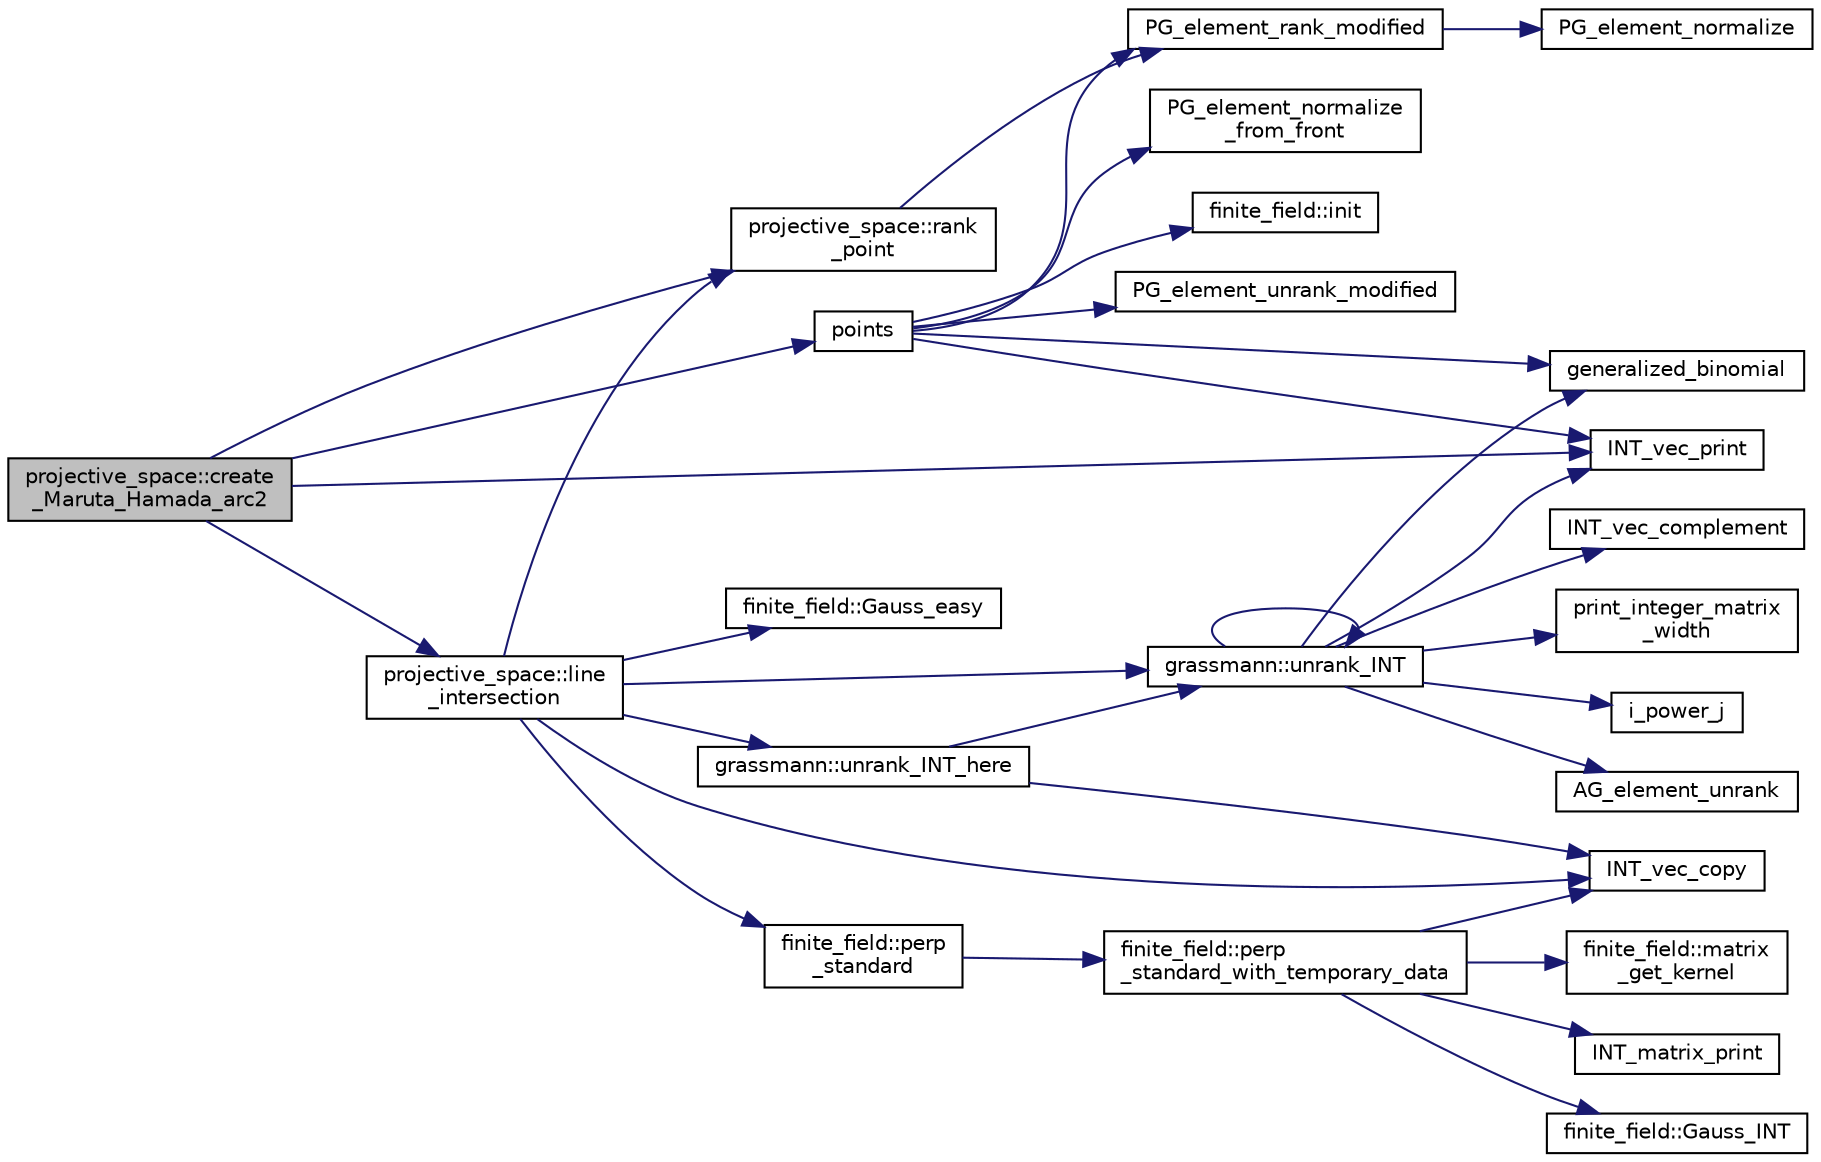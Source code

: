 digraph "projective_space::create_Maruta_Hamada_arc2"
{
  edge [fontname="Helvetica",fontsize="10",labelfontname="Helvetica",labelfontsize="10"];
  node [fontname="Helvetica",fontsize="10",shape=record];
  rankdir="LR";
  Node440 [label="projective_space::create\l_Maruta_Hamada_arc2",height=0.2,width=0.4,color="black", fillcolor="grey75", style="filled", fontcolor="black"];
  Node440 -> Node441 [color="midnightblue",fontsize="10",style="solid",fontname="Helvetica"];
  Node441 [label="points",height=0.2,width=0.4,color="black", fillcolor="white", style="filled",URL="$d7/d83/points_8_c.html#a8a498513b4415e1a4628a70fb6b26817"];
  Node441 -> Node442 [color="midnightblue",fontsize="10",style="solid",fontname="Helvetica"];
  Node442 [label="finite_field::init",height=0.2,width=0.4,color="black", fillcolor="white", style="filled",URL="$df/d5a/classfinite__field.html#a13e75e8165b27464935b50368ee8313c"];
  Node441 -> Node443 [color="midnightblue",fontsize="10",style="solid",fontname="Helvetica"];
  Node443 [label="generalized_binomial",height=0.2,width=0.4,color="black", fillcolor="white", style="filled",URL="$d2/d7c/combinatorics_8_c.html#a24762dc22e45175d18ec1ec1d2556ae8"];
  Node441 -> Node444 [color="midnightblue",fontsize="10",style="solid",fontname="Helvetica"];
  Node444 [label="PG_element_unrank_modified",height=0.2,width=0.4,color="black", fillcolor="white", style="filled",URL="$d4/d67/geometry_8h.html#a83ae9b605d496f6a90345303f6efae64"];
  Node441 -> Node445 [color="midnightblue",fontsize="10",style="solid",fontname="Helvetica"];
  Node445 [label="INT_vec_print",height=0.2,width=0.4,color="black", fillcolor="white", style="filled",URL="$df/dbf/sajeeb_8_c.html#a79a5901af0b47dd0d694109543c027fe"];
  Node441 -> Node446 [color="midnightblue",fontsize="10",style="solid",fontname="Helvetica"];
  Node446 [label="PG_element_normalize\l_from_front",height=0.2,width=0.4,color="black", fillcolor="white", style="filled",URL="$d4/d67/geometry_8h.html#af675caf5f9975573455c8d93cb56bf95"];
  Node441 -> Node447 [color="midnightblue",fontsize="10",style="solid",fontname="Helvetica"];
  Node447 [label="PG_element_rank_modified",height=0.2,width=0.4,color="black", fillcolor="white", style="filled",URL="$d4/d67/geometry_8h.html#a9cd1a8bf5b88a038e33862f6c2c3dd36"];
  Node447 -> Node448 [color="midnightblue",fontsize="10",style="solid",fontname="Helvetica"];
  Node448 [label="PG_element_normalize",height=0.2,width=0.4,color="black", fillcolor="white", style="filled",URL="$df/de4/projective_8_c.html#a5a4c3c1158bad6bab0d786c616bd0996"];
  Node440 -> Node449 [color="midnightblue",fontsize="10",style="solid",fontname="Helvetica"];
  Node449 [label="projective_space::rank\l_point",height=0.2,width=0.4,color="black", fillcolor="white", style="filled",URL="$d2/d17/classprojective__space.html#ae99e357b4a0ada3d5dcd07e13e65326a"];
  Node449 -> Node447 [color="midnightblue",fontsize="10",style="solid",fontname="Helvetica"];
  Node440 -> Node445 [color="midnightblue",fontsize="10",style="solid",fontname="Helvetica"];
  Node440 -> Node450 [color="midnightblue",fontsize="10",style="solid",fontname="Helvetica"];
  Node450 [label="projective_space::line\l_intersection",height=0.2,width=0.4,color="black", fillcolor="white", style="filled",URL="$d2/d17/classprojective__space.html#addb4eb5baf4a1396e1b3f490bc5e7b9b"];
  Node450 -> Node451 [color="midnightblue",fontsize="10",style="solid",fontname="Helvetica"];
  Node451 [label="grassmann::unrank_INT",height=0.2,width=0.4,color="black", fillcolor="white", style="filled",URL="$df/d02/classgrassmann.html#a32079405b95a6da2ba1420567d762d64"];
  Node451 -> Node443 [color="midnightblue",fontsize="10",style="solid",fontname="Helvetica"];
  Node451 -> Node452 [color="midnightblue",fontsize="10",style="solid",fontname="Helvetica"];
  Node452 [label="i_power_j",height=0.2,width=0.4,color="black", fillcolor="white", style="filled",URL="$de/dc5/algebra__and__number__theory_8h.html#a39b321523e8957d701618bb5cac542b5"];
  Node451 -> Node453 [color="midnightblue",fontsize="10",style="solid",fontname="Helvetica"];
  Node453 [label="AG_element_unrank",height=0.2,width=0.4,color="black", fillcolor="white", style="filled",URL="$d4/d67/geometry_8h.html#a4a33b86c87b2879b97cfa1327abe2885"];
  Node451 -> Node445 [color="midnightblue",fontsize="10",style="solid",fontname="Helvetica"];
  Node451 -> Node451 [color="midnightblue",fontsize="10",style="solid",fontname="Helvetica"];
  Node451 -> Node454 [color="midnightblue",fontsize="10",style="solid",fontname="Helvetica"];
  Node454 [label="INT_vec_complement",height=0.2,width=0.4,color="black", fillcolor="white", style="filled",URL="$d5/db4/io__and__os_8h.html#a2a0a724647575fcd3090c763985eb81a"];
  Node451 -> Node455 [color="midnightblue",fontsize="10",style="solid",fontname="Helvetica"];
  Node455 [label="print_integer_matrix\l_width",height=0.2,width=0.4,color="black", fillcolor="white", style="filled",URL="$d5/db4/io__and__os_8h.html#aa78f3e73fc2179251bd15adbcc31573f"];
  Node450 -> Node456 [color="midnightblue",fontsize="10",style="solid",fontname="Helvetica"];
  Node456 [label="finite_field::perp\l_standard",height=0.2,width=0.4,color="black", fillcolor="white", style="filled",URL="$df/d5a/classfinite__field.html#a2f5bc92908aea624a8d9179d2a9ba057"];
  Node456 -> Node457 [color="midnightblue",fontsize="10",style="solid",fontname="Helvetica"];
  Node457 [label="finite_field::perp\l_standard_with_temporary_data",height=0.2,width=0.4,color="black", fillcolor="white", style="filled",URL="$df/d5a/classfinite__field.html#aae3cca9b5f19ae969a9c5349d14f41c0"];
  Node457 -> Node458 [color="midnightblue",fontsize="10",style="solid",fontname="Helvetica"];
  Node458 [label="INT_vec_copy",height=0.2,width=0.4,color="black", fillcolor="white", style="filled",URL="$df/dbf/sajeeb_8_c.html#ac2d875e27e009af6ec04d17254d11075"];
  Node457 -> Node459 [color="midnightblue",fontsize="10",style="solid",fontname="Helvetica"];
  Node459 [label="INT_matrix_print",height=0.2,width=0.4,color="black", fillcolor="white", style="filled",URL="$d5/db4/io__and__os_8h.html#afd4180a24bef3a2b584668a4eaf607ff"];
  Node457 -> Node460 [color="midnightblue",fontsize="10",style="solid",fontname="Helvetica"];
  Node460 [label="finite_field::Gauss_INT",height=0.2,width=0.4,color="black", fillcolor="white", style="filled",URL="$df/d5a/classfinite__field.html#adb676d2e80341b53751326e3a58beb11"];
  Node457 -> Node461 [color="midnightblue",fontsize="10",style="solid",fontname="Helvetica"];
  Node461 [label="finite_field::matrix\l_get_kernel",height=0.2,width=0.4,color="black", fillcolor="white", style="filled",URL="$df/d5a/classfinite__field.html#ac45780a927cee936df13d04d30d2d248"];
  Node450 -> Node449 [color="midnightblue",fontsize="10",style="solid",fontname="Helvetica"];
  Node450 -> Node462 [color="midnightblue",fontsize="10",style="solid",fontname="Helvetica"];
  Node462 [label="grassmann::unrank_INT_here",height=0.2,width=0.4,color="black", fillcolor="white", style="filled",URL="$df/d02/classgrassmann.html#aa51bb30ed0feb7ad87d500b76e0b3cbe"];
  Node462 -> Node451 [color="midnightblue",fontsize="10",style="solid",fontname="Helvetica"];
  Node462 -> Node458 [color="midnightblue",fontsize="10",style="solid",fontname="Helvetica"];
  Node450 -> Node458 [color="midnightblue",fontsize="10",style="solid",fontname="Helvetica"];
  Node450 -> Node463 [color="midnightblue",fontsize="10",style="solid",fontname="Helvetica"];
  Node463 [label="finite_field::Gauss_easy",height=0.2,width=0.4,color="black", fillcolor="white", style="filled",URL="$df/d5a/classfinite__field.html#a32761bf6c4a41f24b7193352127db8e7"];
}

